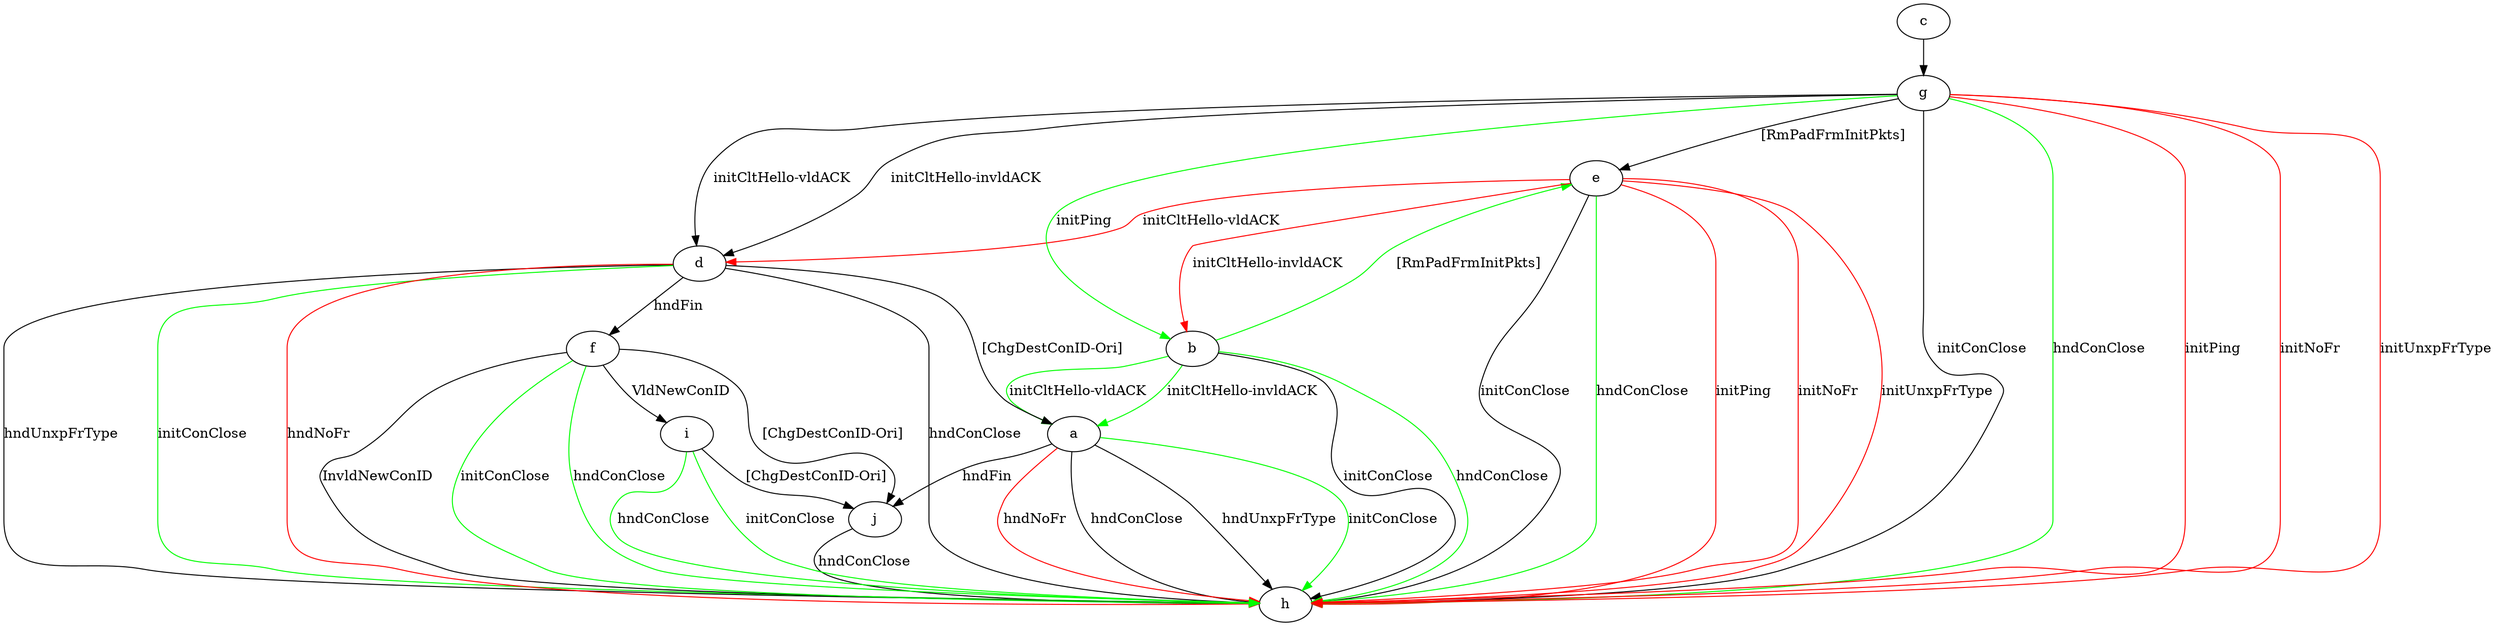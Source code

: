 digraph "" {
	a -> h	[key=0,
		label="hndConClose "];
	a -> h	[key=1,
		label="hndUnxpFrType "];
	a -> h	[key=2,
		color=green,
		label="initConClose "];
	a -> h	[key=3,
		color=red,
		label="hndNoFr "];
	a -> j	[key=0,
		label="hndFin "];
	b -> a	[key=0,
		color=green,
		label="initCltHello-vldACK "];
	b -> a	[key=1,
		color=green,
		label="initCltHello-invldACK "];
	b -> e	[key=0,
		color=green,
		label="[RmPadFrmInitPkts] "];
	b -> h	[key=0,
		label="initConClose "];
	b -> h	[key=1,
		color=green,
		label="hndConClose "];
	c -> g	[key=0];
	d -> a	[key=0,
		label="[ChgDestConID-Ori] "];
	d -> f	[key=0,
		label="hndFin "];
	d -> h	[key=0,
		label="hndConClose "];
	d -> h	[key=1,
		label="hndUnxpFrType "];
	d -> h	[key=2,
		color=green,
		label="initConClose "];
	d -> h	[key=3,
		color=red,
		label="hndNoFr "];
	e -> b	[key=0,
		color=red,
		label="initCltHello-invldACK "];
	e -> d	[key=0,
		color=red,
		label="initCltHello-vldACK "];
	e -> h	[key=0,
		label="initConClose "];
	e -> h	[key=1,
		color=green,
		label="hndConClose "];
	e -> h	[key=2,
		color=red,
		label="initPing "];
	e -> h	[key=3,
		color=red,
		label="initNoFr "];
	e -> h	[key=4,
		color=red,
		label="initUnxpFrType "];
	f -> h	[key=0,
		label="InvldNewConID "];
	f -> h	[key=1,
		color=green,
		label="initConClose "];
	f -> h	[key=2,
		color=green,
		label="hndConClose "];
	f -> i	[key=0,
		label="VldNewConID "];
	f -> j	[key=0,
		label="[ChgDestConID-Ori] "];
	g -> b	[key=0,
		color=green,
		label="initPing "];
	g -> d	[key=0,
		label="initCltHello-vldACK "];
	g -> d	[key=1,
		label="initCltHello-invldACK "];
	g -> e	[key=0,
		label="[RmPadFrmInitPkts] "];
	g -> h	[key=0,
		label="initConClose "];
	g -> h	[key=1,
		color=green,
		label="hndConClose "];
	g -> h	[key=2,
		color=red,
		label="initPing "];
	g -> h	[key=3,
		color=red,
		label="initNoFr "];
	g -> h	[key=4,
		color=red,
		label="initUnxpFrType "];
	i -> h	[key=0,
		color=green,
		label="initConClose "];
	i -> h	[key=1,
		color=green,
		label="hndConClose "];
	i -> j	[key=0,
		label="[ChgDestConID-Ori] "];
	j -> h	[key=0,
		label="hndConClose "];
}
